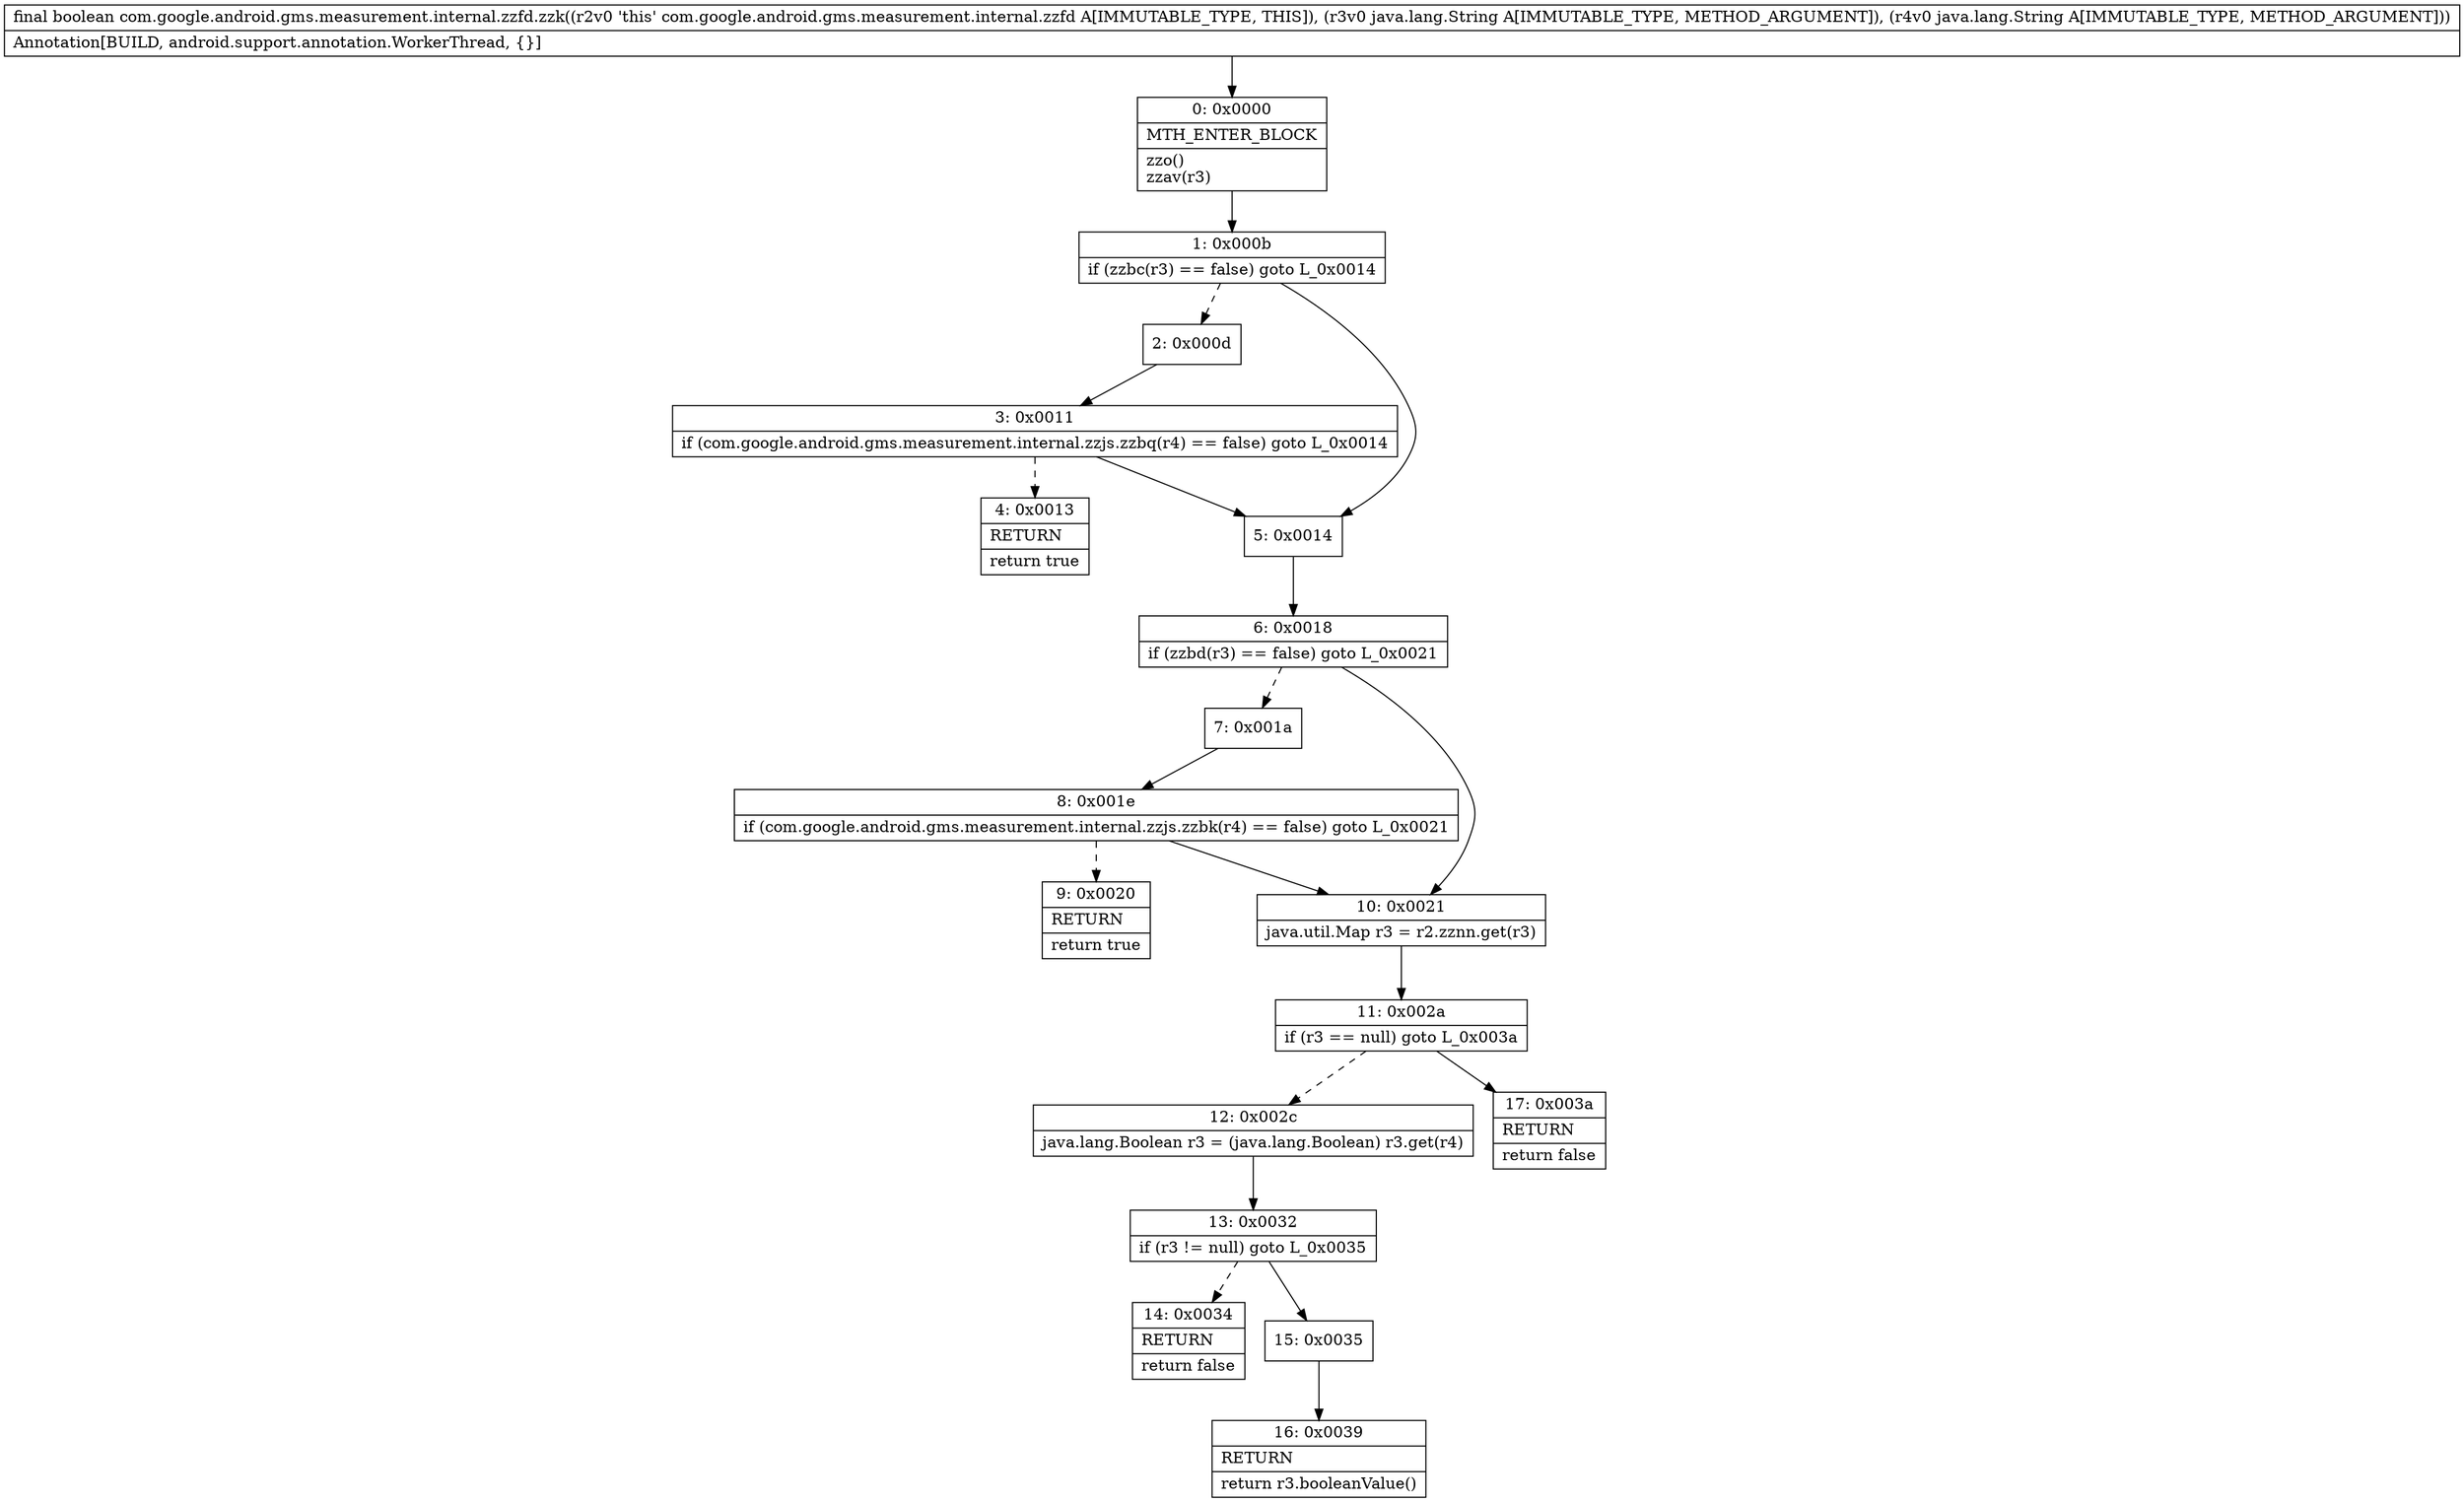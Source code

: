digraph "CFG forcom.google.android.gms.measurement.internal.zzfd.zzk(Ljava\/lang\/String;Ljava\/lang\/String;)Z" {
Node_0 [shape=record,label="{0\:\ 0x0000|MTH_ENTER_BLOCK\l|zzo()\lzzav(r3)\l}"];
Node_1 [shape=record,label="{1\:\ 0x000b|if (zzbc(r3) == false) goto L_0x0014\l}"];
Node_2 [shape=record,label="{2\:\ 0x000d}"];
Node_3 [shape=record,label="{3\:\ 0x0011|if (com.google.android.gms.measurement.internal.zzjs.zzbq(r4) == false) goto L_0x0014\l}"];
Node_4 [shape=record,label="{4\:\ 0x0013|RETURN\l|return true\l}"];
Node_5 [shape=record,label="{5\:\ 0x0014}"];
Node_6 [shape=record,label="{6\:\ 0x0018|if (zzbd(r3) == false) goto L_0x0021\l}"];
Node_7 [shape=record,label="{7\:\ 0x001a}"];
Node_8 [shape=record,label="{8\:\ 0x001e|if (com.google.android.gms.measurement.internal.zzjs.zzbk(r4) == false) goto L_0x0021\l}"];
Node_9 [shape=record,label="{9\:\ 0x0020|RETURN\l|return true\l}"];
Node_10 [shape=record,label="{10\:\ 0x0021|java.util.Map r3 = r2.zznn.get(r3)\l}"];
Node_11 [shape=record,label="{11\:\ 0x002a|if (r3 == null) goto L_0x003a\l}"];
Node_12 [shape=record,label="{12\:\ 0x002c|java.lang.Boolean r3 = (java.lang.Boolean) r3.get(r4)\l}"];
Node_13 [shape=record,label="{13\:\ 0x0032|if (r3 != null) goto L_0x0035\l}"];
Node_14 [shape=record,label="{14\:\ 0x0034|RETURN\l|return false\l}"];
Node_15 [shape=record,label="{15\:\ 0x0035}"];
Node_16 [shape=record,label="{16\:\ 0x0039|RETURN\l|return r3.booleanValue()\l}"];
Node_17 [shape=record,label="{17\:\ 0x003a|RETURN\l|return false\l}"];
MethodNode[shape=record,label="{final boolean com.google.android.gms.measurement.internal.zzfd.zzk((r2v0 'this' com.google.android.gms.measurement.internal.zzfd A[IMMUTABLE_TYPE, THIS]), (r3v0 java.lang.String A[IMMUTABLE_TYPE, METHOD_ARGUMENT]), (r4v0 java.lang.String A[IMMUTABLE_TYPE, METHOD_ARGUMENT]))  | Annotation[BUILD, android.support.annotation.WorkerThread, \{\}]\l}"];
MethodNode -> Node_0;
Node_0 -> Node_1;
Node_1 -> Node_2[style=dashed];
Node_1 -> Node_5;
Node_2 -> Node_3;
Node_3 -> Node_4[style=dashed];
Node_3 -> Node_5;
Node_5 -> Node_6;
Node_6 -> Node_7[style=dashed];
Node_6 -> Node_10;
Node_7 -> Node_8;
Node_8 -> Node_9[style=dashed];
Node_8 -> Node_10;
Node_10 -> Node_11;
Node_11 -> Node_12[style=dashed];
Node_11 -> Node_17;
Node_12 -> Node_13;
Node_13 -> Node_14[style=dashed];
Node_13 -> Node_15;
Node_15 -> Node_16;
}

